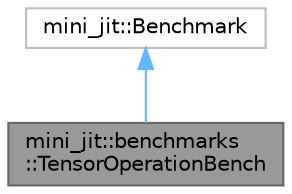 digraph "mini_jit::benchmarks::TensorOperationBench"
{
 // LATEX_PDF_SIZE
  bgcolor="transparent";
  edge [fontname=Helvetica,fontsize=10,labelfontname=Helvetica,labelfontsize=10];
  node [fontname=Helvetica,fontsize=10,shape=box,height=0.2,width=0.4];
  Node1 [id="Node000001",label="mini_jit::benchmarks\l::TensorOperationBench",height=0.2,width=0.4,color="gray40", fillcolor="grey60", style="filled", fontcolor="black",tooltip=" "];
  Node2 -> Node1 [id="edge1_Node000001_Node000002",dir="back",color="steelblue1",style="solid",tooltip=" "];
  Node2 [id="Node000002",label="mini_jit::Benchmark",height=0.2,width=0.4,color="grey75", fillcolor="white", style="filled",URL="$classmini__jit_1_1Benchmark.html",tooltip=" "];
}
